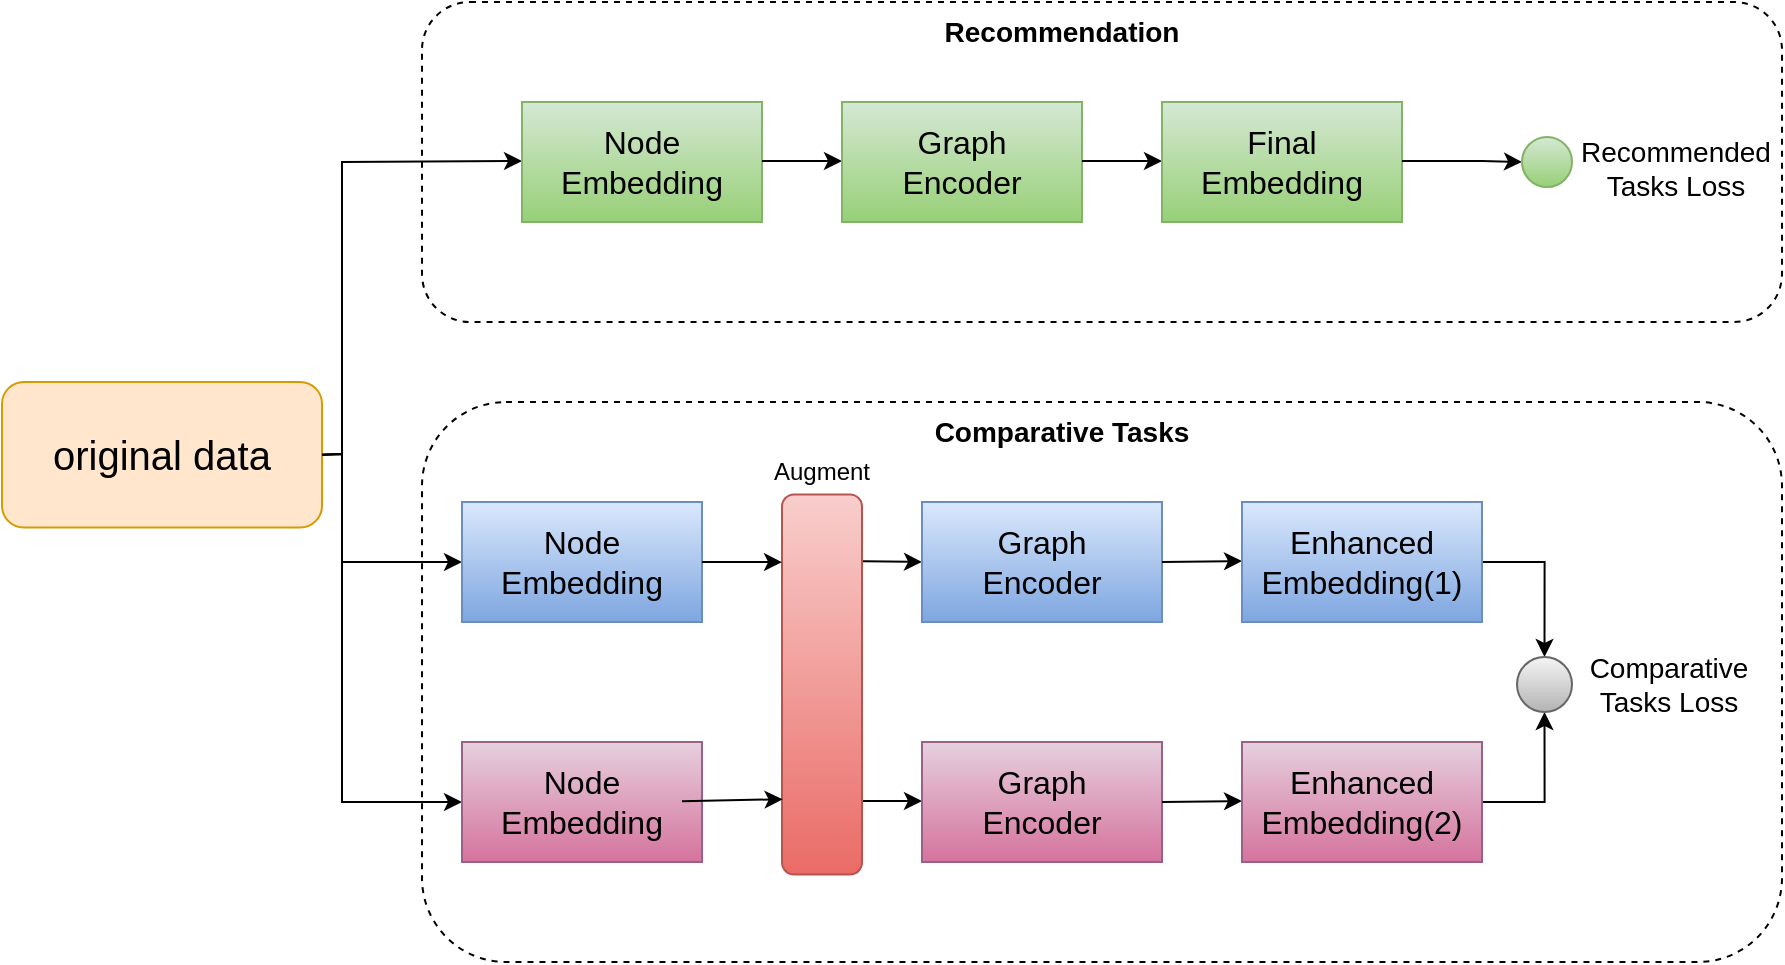 <mxfile version="24.3.1" type="github">
  <diagram name="第 1 页" id="Z9aRa_Nh8sJpH3yCjOGh">
    <mxGraphModel dx="978" dy="526" grid="1" gridSize="10" guides="1" tooltips="1" connect="1" arrows="0" fold="1" page="1" pageScale="1" pageWidth="1169" pageHeight="827" background="none" math="0" shadow="0">
      <root>
        <mxCell id="0" />
        <mxCell id="1" parent="0" />
        <mxCell id="O8_phindwA2GBxoyrpSA-32" value="" style="rounded=1;whiteSpace=wrap;html=1;dashed=1;" parent="1" vertex="1">
          <mxGeometry x="320" y="240" width="680" height="280" as="geometry" />
        </mxCell>
        <mxCell id="O8_phindwA2GBxoyrpSA-21" value="" style="rounded=1;whiteSpace=wrap;html=1;dashed=1;" parent="1" vertex="1">
          <mxGeometry x="320" y="40" width="680" height="160" as="geometry" />
        </mxCell>
        <mxCell id="O8_phindwA2GBxoyrpSA-1" value="&lt;font style=&quot;font-size: 20px;&quot;&gt;original data&lt;/font&gt;" style="rounded=1;whiteSpace=wrap;html=1;rotation=0;fillColor=#ffe6cc;strokeColor=#d79b00;" parent="1" vertex="1">
          <mxGeometry x="110" y="230" width="160" height="72.78" as="geometry" />
        </mxCell>
        <mxCell id="O8_phindwA2GBxoyrpSA-3" value="" style="endArrow=classic;html=1;rounded=0;exitX=1;exitY=0.5;exitDx=0;exitDy=0;" parent="1" source="O8_phindwA2GBxoyrpSA-1" edge="1">
          <mxGeometry width="50" height="50" relative="1" as="geometry">
            <mxPoint x="280" y="120" as="sourcePoint" />
            <mxPoint x="370" y="119.5" as="targetPoint" />
            <Array as="points">
              <mxPoint x="280" y="266" />
              <mxPoint x="280" y="120" />
            </Array>
          </mxGeometry>
        </mxCell>
        <mxCell id="O8_phindwA2GBxoyrpSA-4" value="&lt;font style=&quot;font-size: 16px;&quot;&gt;Node Embedding&lt;/font&gt;" style="rounded=0;whiteSpace=wrap;html=1;fillColor=#d5e8d4;gradientColor=#97d077;strokeColor=#82b366;" parent="1" vertex="1">
          <mxGeometry x="370" y="90" width="120" height="60" as="geometry" />
        </mxCell>
        <mxCell id="O8_phindwA2GBxoyrpSA-5" value="" style="endArrow=classic;html=1;rounded=0;exitX=1;exitY=0.5;exitDx=0;exitDy=0;entryX=0;entryY=0.5;entryDx=0;entryDy=0;" parent="1" source="O8_phindwA2GBxoyrpSA-1" edge="1" target="O8_phindwA2GBxoyrpSA-6">
          <mxGeometry width="50" height="50" relative="1" as="geometry">
            <mxPoint x="280" y="319.5" as="sourcePoint" />
            <mxPoint x="370" y="319.5" as="targetPoint" />
            <Array as="points">
              <mxPoint x="280" y="266" />
              <mxPoint x="280" y="320" />
            </Array>
          </mxGeometry>
        </mxCell>
        <mxCell id="O8_phindwA2GBxoyrpSA-6" value="&lt;font style=&quot;font-size: 16px;&quot;&gt;Node Embedding&lt;/font&gt;" style="rounded=0;whiteSpace=wrap;html=1;fillColor=#dae8fc;gradientColor=#7ea6e0;strokeColor=#6c8ebf;" parent="1" vertex="1">
          <mxGeometry x="340" y="290" width="120" height="60" as="geometry" />
        </mxCell>
        <mxCell id="O8_phindwA2GBxoyrpSA-7" value="" style="endArrow=classic;html=1;rounded=0;exitX=1;exitY=0.5;exitDx=0;exitDy=0;entryX=0;entryY=0.5;entryDx=0;entryDy=0;" parent="1" source="O8_phindwA2GBxoyrpSA-1" edge="1" target="O8_phindwA2GBxoyrpSA-8">
          <mxGeometry width="50" height="50" relative="1" as="geometry">
            <mxPoint x="280" y="250" as="sourcePoint" />
            <mxPoint x="370" y="439.5" as="targetPoint" />
            <Array as="points">
              <mxPoint x="280" y="266" />
              <mxPoint x="280" y="440" />
            </Array>
          </mxGeometry>
        </mxCell>
        <mxCell id="O8_phindwA2GBxoyrpSA-8" value="&lt;font style=&quot;font-size: 16px;&quot;&gt;Node Embedding&lt;/font&gt;" style="rounded=0;whiteSpace=wrap;html=1;fillColor=#e6d0de;gradientColor=#d5739d;strokeColor=#996185;" parent="1" vertex="1">
          <mxGeometry x="340" y="410" width="120" height="60" as="geometry" />
        </mxCell>
        <mxCell id="O8_phindwA2GBxoyrpSA-9" value="" style="endArrow=classic;html=1;rounded=0;" parent="1" edge="1">
          <mxGeometry width="50" height="50" relative="1" as="geometry">
            <mxPoint x="490" y="119.5" as="sourcePoint" />
            <mxPoint x="530" y="120" as="targetPoint" />
            <Array as="points">
              <mxPoint x="530" y="119.5" />
            </Array>
          </mxGeometry>
        </mxCell>
        <mxCell id="O8_phindwA2GBxoyrpSA-10" value="&lt;font style=&quot;font-size: 16px;&quot;&gt;Graph&lt;/font&gt;&lt;div&gt;&lt;font style=&quot;font-size: 16px;&quot;&gt;Encoder&lt;/font&gt;&lt;/div&gt;" style="rounded=0;whiteSpace=wrap;html=1;fillColor=#d5e8d4;gradientColor=#97d077;strokeColor=#82b366;" parent="1" vertex="1">
          <mxGeometry x="530" y="90" width="120" height="60" as="geometry" />
        </mxCell>
        <mxCell id="O8_phindwA2GBxoyrpSA-11" value="" style="endArrow=classic;html=1;rounded=0;entryX=0;entryY=0.5;entryDx=0;entryDy=0;" parent="1" edge="1" target="O8_phindwA2GBxoyrpSA-12">
          <mxGeometry width="50" height="50" relative="1" as="geometry">
            <mxPoint x="530" y="319.5" as="sourcePoint" />
            <mxPoint x="570" y="320" as="targetPoint" />
            <Array as="points" />
          </mxGeometry>
        </mxCell>
        <mxCell id="O8_phindwA2GBxoyrpSA-12" value="&lt;font style=&quot;font-size: 16px;&quot;&gt;Graph&lt;/font&gt;&lt;div&gt;&lt;font style=&quot;font-size: 16px;&quot;&gt;Encoder&lt;/font&gt;&lt;/div&gt;" style="rounded=0;whiteSpace=wrap;html=1;fillColor=#dae8fc;gradientColor=#7ea6e0;strokeColor=#6c8ebf;" parent="1" vertex="1">
          <mxGeometry x="570" y="290" width="120" height="60" as="geometry" />
        </mxCell>
        <mxCell id="O8_phindwA2GBxoyrpSA-13" value="" style="endArrow=classic;html=1;rounded=0;entryX=0;entryY=0.5;entryDx=0;entryDy=0;" parent="1" edge="1" target="O8_phindwA2GBxoyrpSA-14">
          <mxGeometry width="50" height="50" relative="1" as="geometry">
            <mxPoint x="530" y="439.5" as="sourcePoint" />
            <mxPoint x="570" y="440" as="targetPoint" />
            <Array as="points">
              <mxPoint x="570" y="439.5" />
            </Array>
          </mxGeometry>
        </mxCell>
        <mxCell id="O8_phindwA2GBxoyrpSA-14" value="&lt;font style=&quot;font-size: 16px;&quot;&gt;Graph&lt;/font&gt;&lt;div&gt;&lt;font style=&quot;font-size: 16px;&quot;&gt;Encoder&lt;/font&gt;&lt;/div&gt;" style="rounded=0;whiteSpace=wrap;html=1;fillColor=#e6d0de;gradientColor=#d5739d;strokeColor=#996185;" parent="1" vertex="1">
          <mxGeometry x="570" y="410" width="120" height="60" as="geometry" />
        </mxCell>
        <mxCell id="O8_phindwA2GBxoyrpSA-15" value="" style="endArrow=classic;html=1;rounded=0;" parent="1" edge="1">
          <mxGeometry width="50" height="50" relative="1" as="geometry">
            <mxPoint x="650" y="119.5" as="sourcePoint" />
            <mxPoint x="690" y="120" as="targetPoint" />
            <Array as="points">
              <mxPoint x="690" y="119.5" />
            </Array>
          </mxGeometry>
        </mxCell>
        <mxCell id="O8_phindwA2GBxoyrpSA-16" value="&lt;span style=&quot;font-size: 16px;&quot;&gt;Final Embedding&lt;/span&gt;" style="rounded=0;whiteSpace=wrap;html=1;fillColor=#d5e8d4;gradientColor=#97d077;strokeColor=#82b366;" parent="1" vertex="1">
          <mxGeometry x="690" y="90" width="120" height="60" as="geometry" />
        </mxCell>
        <mxCell id="O8_phindwA2GBxoyrpSA-17" value="" style="endArrow=classic;html=1;rounded=0;entryX=0;entryY=0.5;entryDx=0;entryDy=0;" parent="1" target="O8_phindwA2GBxoyrpSA-18" edge="1">
          <mxGeometry width="50" height="50" relative="1" as="geometry">
            <mxPoint x="810" y="119.5" as="sourcePoint" />
            <mxPoint x="850" y="120" as="targetPoint" />
            <Array as="points">
              <mxPoint x="850" y="119.5" />
            </Array>
          </mxGeometry>
        </mxCell>
        <mxCell id="O8_phindwA2GBxoyrpSA-18" value="" style="ellipse;whiteSpace=wrap;html=1;aspect=fixed;fillColor=#d5e8d4;strokeColor=#82b366;gradientColor=#97d077;" parent="1" vertex="1">
          <mxGeometry x="870" y="107.5" width="25" height="25" as="geometry" />
        </mxCell>
        <mxCell id="O8_phindwA2GBxoyrpSA-19" value="&lt;font style=&quot;font-size: 14px;&quot;&gt;Recommended Tasks Loss&lt;/font&gt;" style="text;html=1;align=center;verticalAlign=middle;whiteSpace=wrap;rounded=0;" parent="1" vertex="1">
          <mxGeometry x="897" y="107.5" width="100" height="30" as="geometry" />
        </mxCell>
        <mxCell id="O8_phindwA2GBxoyrpSA-22" value="Recommendation" style="text;html=1;align=center;verticalAlign=middle;whiteSpace=wrap;rounded=0;fontStyle=1;fontSize=14;" parent="1" vertex="1">
          <mxGeometry x="610" y="40" width="60" height="30" as="geometry" />
        </mxCell>
        <mxCell id="O8_phindwA2GBxoyrpSA-23" value="" style="endArrow=classic;html=1;rounded=0;entryX=0;entryY=0.5;entryDx=0;entryDy=0;exitX=1;exitY=0.5;exitDx=0;exitDy=0;" parent="1" edge="1" target="O8_phindwA2GBxoyrpSA-24" source="O8_phindwA2GBxoyrpSA-12">
          <mxGeometry width="50" height="50" relative="1" as="geometry">
            <mxPoint x="690" y="319.5" as="sourcePoint" />
            <mxPoint x="730" y="320" as="targetPoint" />
            <Array as="points">
              <mxPoint x="730" y="319.5" />
            </Array>
          </mxGeometry>
        </mxCell>
        <mxCell id="O8_phindwA2GBxoyrpSA-27" style="edgeStyle=orthogonalEdgeStyle;rounded=0;orthogonalLoop=1;jettySize=auto;html=1;exitX=1;exitY=0.5;exitDx=0;exitDy=0;entryX=0.5;entryY=0;entryDx=0;entryDy=0;" parent="1" source="O8_phindwA2GBxoyrpSA-24" target="O8_phindwA2GBxoyrpSA-29" edge="1">
          <mxGeometry relative="1" as="geometry">
            <mxPoint x="880" y="360" as="targetPoint" />
          </mxGeometry>
        </mxCell>
        <mxCell id="O8_phindwA2GBxoyrpSA-24" value="&lt;span style=&quot;font-size: 16px;&quot;&gt;Enhanced Embedding(1)&lt;/span&gt;" style="rounded=0;whiteSpace=wrap;html=1;fillColor=#dae8fc;gradientColor=#7ea6e0;strokeColor=#6c8ebf;" parent="1" vertex="1">
          <mxGeometry x="730" y="290" width="120" height="60" as="geometry" />
        </mxCell>
        <mxCell id="O8_phindwA2GBxoyrpSA-25" value="" style="endArrow=classic;html=1;rounded=0;entryX=0;entryY=0.5;entryDx=0;entryDy=0;exitX=1;exitY=0.5;exitDx=0;exitDy=0;" parent="1" edge="1" target="O8_phindwA2GBxoyrpSA-26" source="O8_phindwA2GBxoyrpSA-14">
          <mxGeometry width="50" height="50" relative="1" as="geometry">
            <mxPoint x="690" y="439.5" as="sourcePoint" />
            <mxPoint x="730" y="440" as="targetPoint" />
            <Array as="points">
              <mxPoint x="730" y="439.5" />
            </Array>
          </mxGeometry>
        </mxCell>
        <mxCell id="O8_phindwA2GBxoyrpSA-28" style="edgeStyle=orthogonalEdgeStyle;rounded=0;orthogonalLoop=1;jettySize=auto;html=1;exitX=1;exitY=0.5;exitDx=0;exitDy=0;entryX=0.5;entryY=1;entryDx=0;entryDy=0;" parent="1" source="O8_phindwA2GBxoyrpSA-26" target="O8_phindwA2GBxoyrpSA-29" edge="1">
          <mxGeometry relative="1" as="geometry">
            <mxPoint x="880" y="400" as="targetPoint" />
          </mxGeometry>
        </mxCell>
        <mxCell id="O8_phindwA2GBxoyrpSA-26" value="&lt;span style=&quot;font-size: 16px;&quot;&gt;Enhanced Embedding(2)&lt;/span&gt;" style="rounded=0;whiteSpace=wrap;html=1;fillColor=#e6d0de;gradientColor=#d5739d;strokeColor=#996185;" parent="1" vertex="1">
          <mxGeometry x="730" y="410" width="120" height="60" as="geometry" />
        </mxCell>
        <mxCell id="O8_phindwA2GBxoyrpSA-29" value="" style="ellipse;whiteSpace=wrap;html=1;aspect=fixed;fillColor=#f5f5f5;strokeColor=#666666;gradientColor=#b3b3b3;" parent="1" vertex="1">
          <mxGeometry x="867.5" y="367.5" width="27.5" height="27.5" as="geometry" />
        </mxCell>
        <mxCell id="O8_phindwA2GBxoyrpSA-30" value="&lt;font style=&quot;font-size: 14px;&quot;&gt;Comparative Tasks Loss&lt;/font&gt;" style="text;html=1;align=center;verticalAlign=middle;whiteSpace=wrap;rounded=0;" parent="1" vertex="1">
          <mxGeometry x="890" y="366.25" width="107" height="30" as="geometry" />
        </mxCell>
        <mxCell id="O8_phindwA2GBxoyrpSA-33" value="&lt;span style=&quot;font-size: 14px;&quot;&gt;Comparative Tasks&lt;/span&gt;" style="text;html=1;align=center;verticalAlign=middle;whiteSpace=wrap;rounded=0;fontStyle=1;fontSize=14;" parent="1" vertex="1">
          <mxGeometry x="560" y="240" width="160" height="30" as="geometry" />
        </mxCell>
        <mxCell id="RXqCzs-FfCXxCHDsvyN7-1" value="&lt;div style=&quot;&quot;&gt;&lt;br&gt;&lt;/div&gt;" style="rounded=1;whiteSpace=wrap;html=1;fillColor=#f8cecc;strokeColor=#b85450;align=center;gradientColor=#ea6b66;" vertex="1" parent="1">
          <mxGeometry x="500" y="286.25" width="40" height="190" as="geometry" />
        </mxCell>
        <mxCell id="RXqCzs-FfCXxCHDsvyN7-3" value="Augment" style="text;html=1;align=center;verticalAlign=middle;whiteSpace=wrap;rounded=0;textShadow=0;fontSize=12;" vertex="1" parent="1">
          <mxGeometry x="515" y="260" width="10" height="30" as="geometry" />
        </mxCell>
        <mxCell id="RXqCzs-FfCXxCHDsvyN7-4" value="" style="endArrow=classic;html=1;rounded=0;exitX=1;exitY=0.5;exitDx=0;exitDy=0;entryX=0;entryY=0.178;entryDx=0;entryDy=0;entryPerimeter=0;" edge="1" parent="1" source="O8_phindwA2GBxoyrpSA-6" target="RXqCzs-FfCXxCHDsvyN7-1">
          <mxGeometry width="50" height="50" relative="1" as="geometry">
            <mxPoint x="460" y="360" as="sourcePoint" />
            <mxPoint x="490" y="320" as="targetPoint" />
          </mxGeometry>
        </mxCell>
        <mxCell id="RXqCzs-FfCXxCHDsvyN7-5" value="" style="endArrow=classic;html=1;rounded=0;exitX=1;exitY=0.5;exitDx=0;exitDy=0;entryX=0.008;entryY=0.802;entryDx=0;entryDy=0;entryPerimeter=0;" edge="1" parent="1" target="RXqCzs-FfCXxCHDsvyN7-1">
          <mxGeometry width="50" height="50" relative="1" as="geometry">
            <mxPoint x="450" y="439.58" as="sourcePoint" />
            <mxPoint x="490" y="439.58" as="targetPoint" />
          </mxGeometry>
        </mxCell>
      </root>
    </mxGraphModel>
  </diagram>
</mxfile>
